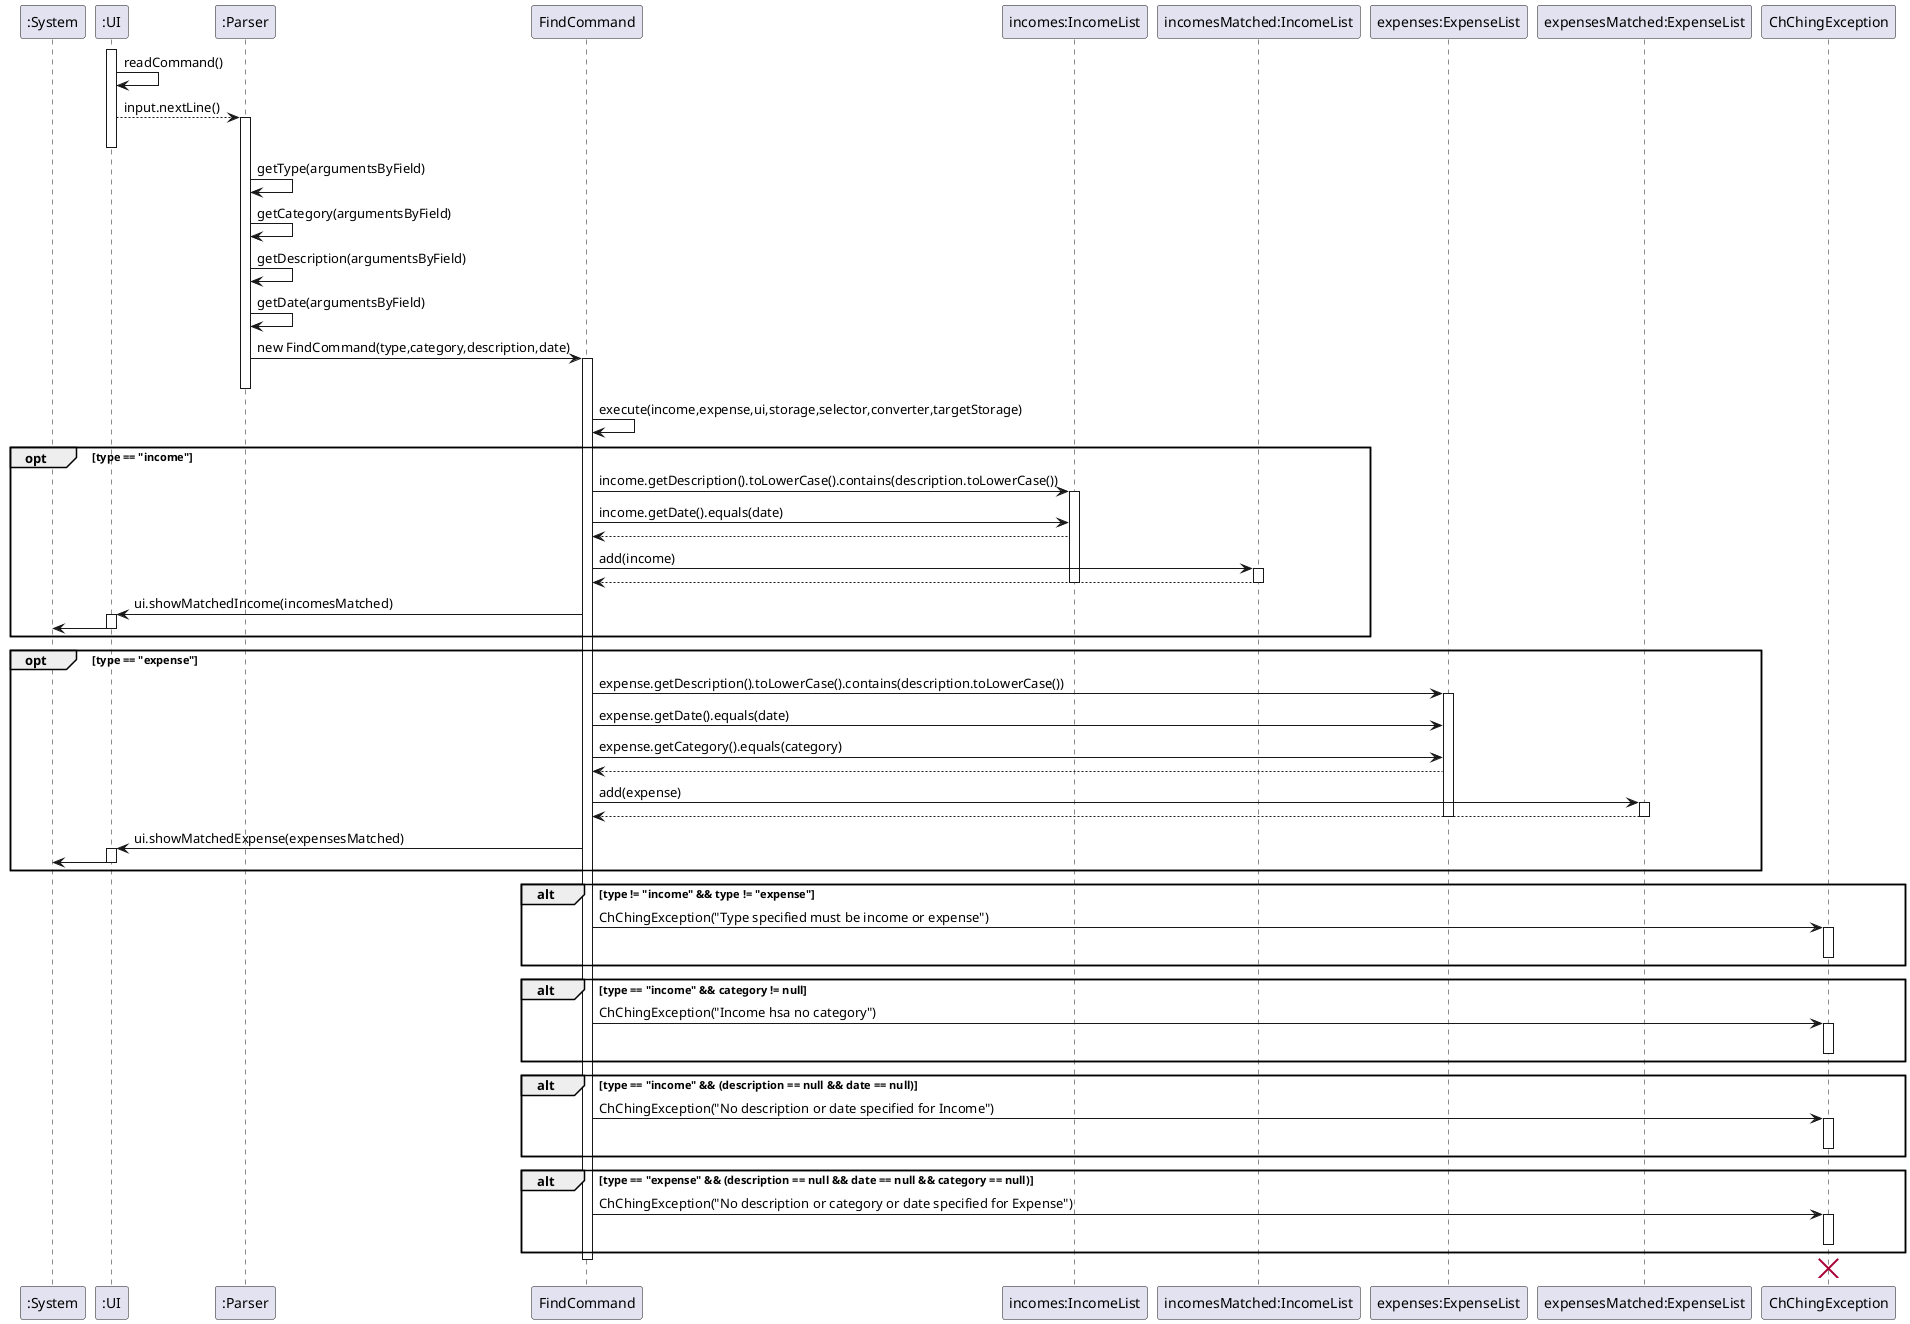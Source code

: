@startuml

participant ":System" as System
participant ":UI" as UI
participant ":Parser" as Parser
participant "FindCommand" as FindCommand
participant "incomes:IncomeList" as IncomeList
participant "incomesMatched:IncomeList" as incomesMatched
participant "expenses:ExpenseList" as ExpenseList
participant "expensesMatched:ExpenseList" as expensesMatched
participant "ChChingException" as ChChingException


activate UI
UI -> UI:readCommand()

UI -->Parser: input.nextLine()
activate Parser
deactivate UI
Parser -> Parser: getType(argumentsByField)
Parser -> Parser: getCategory(argumentsByField)
Parser -> Parser: getDescription(argumentsByField)
Parser -> Parser: getDate(argumentsByField)


Parser -> FindCommand: new FindCommand(type,category,description,date)
activate FindCommand
deactivate Parser

FindCommand -> FindCommand: execute(income,expense,ui,storage,selector,converter,targetStorage)
opt type == "income"
    FindCommand->IncomeList: income.getDescription().toLowerCase().contains(description.toLowerCase())
    activate IncomeList
    FindCommand->IncomeList: income.getDate().equals(date)
    FindCommand <-- IncomeList
    FindCommand -> incomesMatched : add(income)
    activate incomesMatched
    FindCommand <-- incomesMatched
    deactivate incomesMatched
    deactivate IncomeList
    UI <- FindCommand: ui.showMatchedIncome(incomesMatched)
    activate UI
    System <- UI
    deactivate UI
end

opt type == "expense"
    FindCommand->ExpenseList: expense.getDescription().toLowerCase().contains(description.toLowerCase())
    activate ExpenseList
    FindCommand->ExpenseList: expense.getDate().equals(date)
    FindCommand->ExpenseList: expense.getCategory().equals(category)
    FindCommand <-- ExpenseList
    FindCommand -> expensesMatched : add(expense)
    activate expensesMatched
    FindCommand <-- expensesMatched
    deactivate expensesMatched
    deactivate ExpenseList
    UI <- FindCommand: ui.showMatchedExpense(expensesMatched)
    activate UI
    System <- UI
    deactivate UI
end

alt type != "income" && type != "expense"
    FindCommand -> ChChingException: ChChingException("Type specified must be income or expense")
    activate ChChingException
    deactivate ChChingException
end

alt type == "income" && category != null
    FindCommand -> ChChingException: ChChingException("Income hsa no category")
    activate ChChingException
    deactivate ChChingException
end

alt type == "income" && (description == null && date == null)
    FindCommand -> ChChingException: ChChingException("No description or date specified for Income")
    activate ChChingException
    deactivate ChChingException
end

alt type == "expense" && (description == null && date == null && category == null)
    FindCommand -> ChChingException: ChChingException("No description or category or date specified for Expense")
    activate ChChingException
    deactivate ChChingException
end
deactivate FindCommand

destroy ChChingException 

@enduml